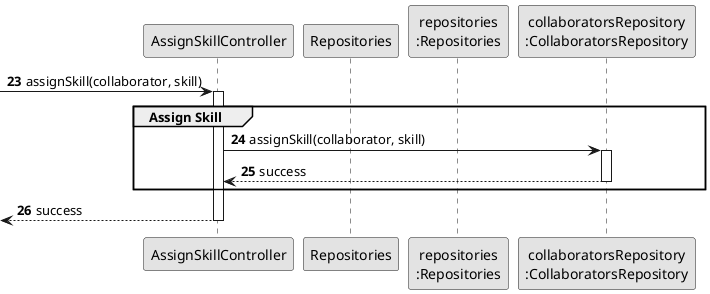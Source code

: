@startuml
skinparam monochrome true
skinparam packageStyle rectangle
skinparam shadowing false

'hide footbox

participant "AssignSkillController" as CTRL
participant Repositories
participant "repositories\n:Repositories" as REP
participant "collaboratorsRepository\n:CollaboratorsRepository" as COLREP

autonumber 23

-> CTRL: assignSkill(collaborator, skill)
activate CTRL

    group Assign Skill
        CTRL -> COLREP: assignSkill(collaborator, skill)
        activate COLREP
            COLREP --> CTRL: success
        deactivate COLREP
    end

    <-- CTRL: success

deactivate CTRL

@enduml
